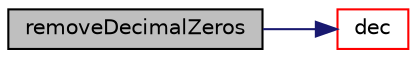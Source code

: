 digraph "removeDecimalZeros"
{
 // LATEX_PDF_SIZE
  edge [fontname="Helvetica",fontsize="10",labelfontname="Helvetica",labelfontsize="10"];
  node [fontname="Helvetica",fontsize="10",shape=record];
  rankdir="LR";
  Node1 [label="removeDecimalZeros",height=0.2,width=0.4,color="black", fillcolor="grey75", style="filled", fontcolor="black",tooltip="Remove zeros from decimal part of a string number."];
  Node1 -> Node2 [color="midnightblue",fontsize="10",style="solid",fontname="Helvetica"];
  Node2 [label="dec",height=0.2,width=0.4,color="red", fillcolor="white", style="filled",URL="$namespacepFlow.html#a7a2a778dad6a63e04760015ff551008f",tooltip=" "];
}
